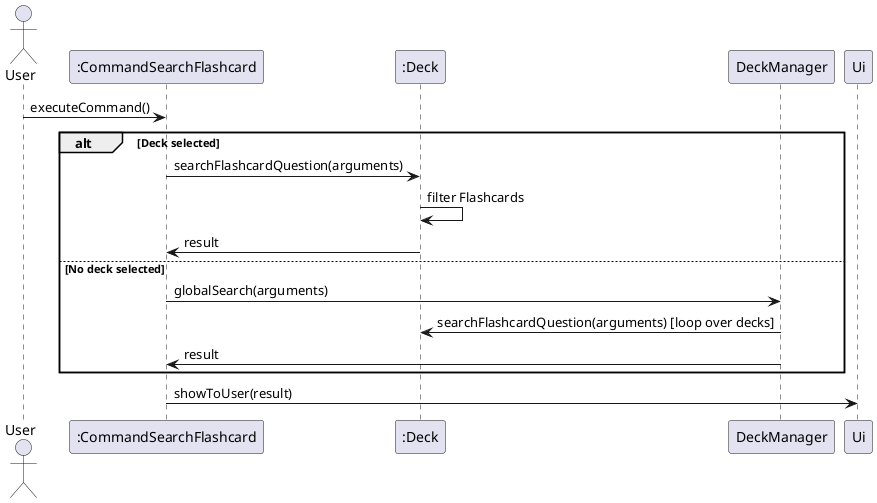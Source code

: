 @startuml
actor User
participant ":CommandSearchFlashcard" as CommandSearchFlashcard
participant ":Deck" as Deck
User -> CommandSearchFlashcard : executeCommand()
alt Deck selected
    CommandSearchFlashcard -> Deck : searchFlashcardQuestion(arguments)
    Deck -> Deck : filter Flashcards
    Deck -> CommandSearchFlashcard : result
else No deck selected
    CommandSearchFlashcard -> DeckManager : globalSearch(arguments)
    DeckManager -> Deck : searchFlashcardQuestion(arguments) [loop over decks]
    DeckManager -> CommandSearchFlashcard : result
end
CommandSearchFlashcard -> Ui : showToUser(result)
@enduml